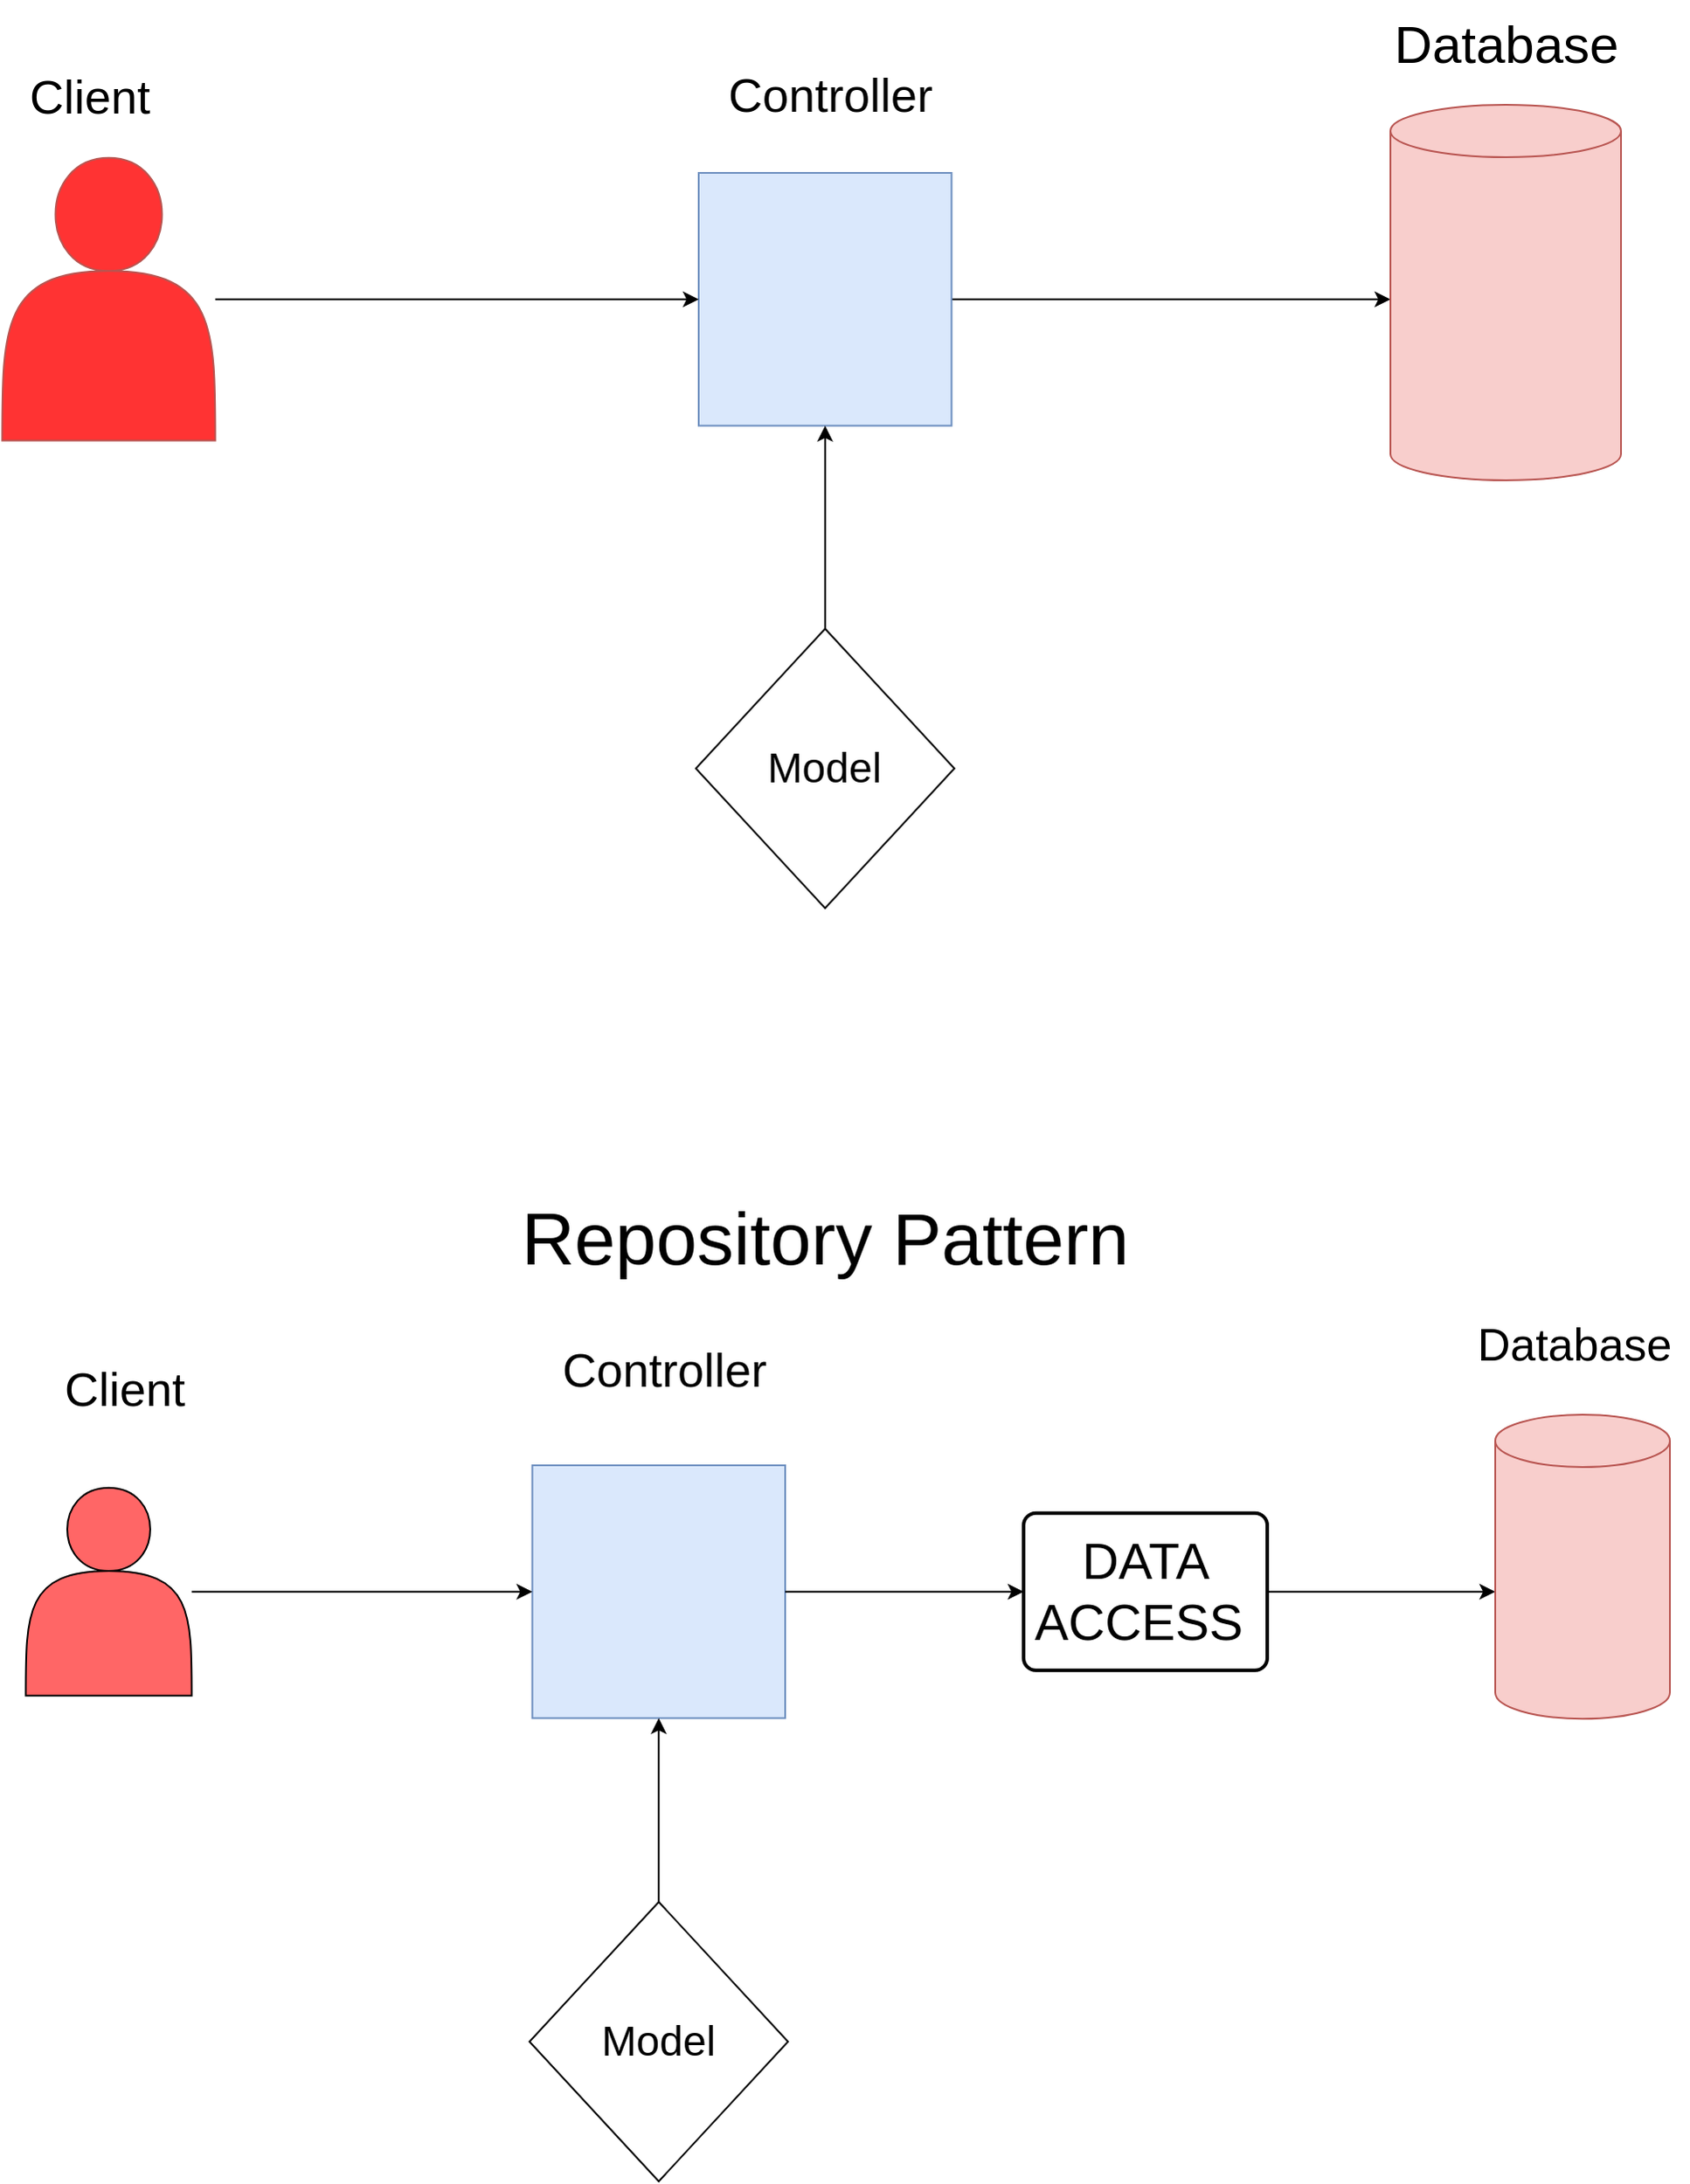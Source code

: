 <mxfile version="22.1.7" type="github">
  <diagram name="Page-1" id="7PWV_ERbkC8a1aegsN7r">
    <mxGraphModel dx="1036" dy="620" grid="1" gridSize="10" guides="1" tooltips="1" connect="1" arrows="1" fold="1" page="1" pageScale="1" pageWidth="827" pageHeight="1169" math="0" shadow="0">
      <root>
        <mxCell id="0" />
        <mxCell id="1" parent="0" />
        <mxCell id="lrMJbKnAxn5xJwb86Pl5-3" style="edgeStyle=orthogonalEdgeStyle;rounded=0;orthogonalLoop=1;jettySize=auto;html=1;" edge="1" parent="1" source="lrMJbKnAxn5xJwb86Pl5-1" target="lrMJbKnAxn5xJwb86Pl5-2">
          <mxGeometry relative="1" as="geometry">
            <Array as="points">
              <mxPoint x="610" y="251" />
              <mxPoint x="610" y="251" />
            </Array>
          </mxGeometry>
        </mxCell>
        <mxCell id="lrMJbKnAxn5xJwb86Pl5-1" value="" style="whiteSpace=wrap;html=1;aspect=fixed;fillColor=#dae8fc;strokeColor=#6c8ebf;" vertex="1" parent="1">
          <mxGeometry x="414" y="179" width="144.75" height="144.75" as="geometry" />
        </mxCell>
        <mxCell id="lrMJbKnAxn5xJwb86Pl5-2" value="" style="shape=cylinder3;whiteSpace=wrap;html=1;boundedLbl=1;backgroundOutline=1;size=15;fillColor=#f8cecc;strokeColor=#b85450;" vertex="1" parent="1">
          <mxGeometry x="810" y="140" width="132" height="215" as="geometry" />
        </mxCell>
        <mxCell id="lrMJbKnAxn5xJwb86Pl5-5" style="edgeStyle=orthogonalEdgeStyle;rounded=0;orthogonalLoop=1;jettySize=auto;html=1;entryX=0;entryY=0.5;entryDx=0;entryDy=0;" edge="1" parent="1" source="lrMJbKnAxn5xJwb86Pl5-4" target="lrMJbKnAxn5xJwb86Pl5-1">
          <mxGeometry relative="1" as="geometry" />
        </mxCell>
        <mxCell id="lrMJbKnAxn5xJwb86Pl5-4" value="" style="shape=actor;whiteSpace=wrap;html=1;fillColor=#FF3333;strokeColor=#B85450;" vertex="1" parent="1">
          <mxGeometry x="15.25" y="170.43" width="122" height="161.88" as="geometry" />
        </mxCell>
        <mxCell id="lrMJbKnAxn5xJwb86Pl5-6" value="Client" style="text;html=1;align=center;verticalAlign=middle;resizable=0;points=[];autosize=1;strokeColor=none;fillColor=none;fontSize=27;" vertex="1" parent="1">
          <mxGeometry x="20" y="111" width="90" height="50" as="geometry" />
        </mxCell>
        <mxCell id="lrMJbKnAxn5xJwb86Pl5-7" value="Controller" style="text;html=1;align=center;verticalAlign=middle;resizable=0;points=[];autosize=1;strokeColor=none;fillColor=none;fontSize=27;" vertex="1" parent="1">
          <mxGeometry x="418.75" y="110" width="140" height="50" as="geometry" />
        </mxCell>
        <mxCell id="lrMJbKnAxn5xJwb86Pl5-9" style="edgeStyle=orthogonalEdgeStyle;rounded=0;orthogonalLoop=1;jettySize=auto;html=1;" edge="1" parent="1" source="lrMJbKnAxn5xJwb86Pl5-8" target="lrMJbKnAxn5xJwb86Pl5-1">
          <mxGeometry relative="1" as="geometry" />
        </mxCell>
        <mxCell id="lrMJbKnAxn5xJwb86Pl5-8" value="&lt;font style=&quot;font-size: 24px;&quot;&gt;Model&lt;/font&gt;" style="rhombus;whiteSpace=wrap;html=1;" vertex="1" parent="1">
          <mxGeometry x="412.37" y="440" width="148" height="160" as="geometry" />
        </mxCell>
        <mxCell id="lrMJbKnAxn5xJwb86Pl5-10" value="Database" style="text;html=1;align=center;verticalAlign=middle;resizable=0;points=[];autosize=1;strokeColor=none;fillColor=none;fontSize=30;" vertex="1" parent="1">
          <mxGeometry x="801" y="80" width="150" height="50" as="geometry" />
        </mxCell>
        <mxCell id="lrMJbKnAxn5xJwb86Pl5-11" value="Repository Pattern" style="text;html=1;align=center;verticalAlign=middle;resizable=0;points=[];autosize=1;strokeColor=none;fillColor=none;fontSize=42;" vertex="1" parent="1">
          <mxGeometry x="301.37" y="760" width="370" height="60" as="geometry" />
        </mxCell>
        <mxCell id="lrMJbKnAxn5xJwb86Pl5-12" style="edgeStyle=orthogonalEdgeStyle;rounded=0;orthogonalLoop=1;jettySize=auto;html=1;" edge="1" parent="1" source="lrMJbKnAxn5xJwb86Pl5-21" target="lrMJbKnAxn5xJwb86Pl5-14">
          <mxGeometry relative="1" as="geometry">
            <Array as="points">
              <mxPoint x="598.75" y="991" />
              <mxPoint x="598.75" y="991" />
            </Array>
          </mxGeometry>
        </mxCell>
        <mxCell id="lrMJbKnAxn5xJwb86Pl5-13" value="" style="whiteSpace=wrap;html=1;aspect=fixed;fillColor=#dae8fc;strokeColor=#6c8ebf;" vertex="1" parent="1">
          <mxGeometry x="318.75" y="919" width="144.75" height="144.75" as="geometry" />
        </mxCell>
        <mxCell id="lrMJbKnAxn5xJwb86Pl5-14" value="" style="shape=cylinder3;whiteSpace=wrap;html=1;boundedLbl=1;backgroundOutline=1;size=15;fillColor=#f8cecc;strokeColor=#b85450;" vertex="1" parent="1">
          <mxGeometry x="870" y="890" width="100" height="174.12" as="geometry" />
        </mxCell>
        <mxCell id="lrMJbKnAxn5xJwb86Pl5-15" style="edgeStyle=orthogonalEdgeStyle;rounded=0;orthogonalLoop=1;jettySize=auto;html=1;entryX=0;entryY=0.5;entryDx=0;entryDy=0;" edge="1" parent="1" source="lrMJbKnAxn5xJwb86Pl5-16" target="lrMJbKnAxn5xJwb86Pl5-13">
          <mxGeometry relative="1" as="geometry" />
        </mxCell>
        <mxCell id="lrMJbKnAxn5xJwb86Pl5-16" value="" style="shape=actor;whiteSpace=wrap;html=1;shadow=0;gradientColor=none;fillColor=#FF6666;" vertex="1" parent="1">
          <mxGeometry x="28.75" y="931.88" width="95" height="119" as="geometry" />
        </mxCell>
        <mxCell id="lrMJbKnAxn5xJwb86Pl5-17" value="Client" style="text;html=1;align=center;verticalAlign=middle;resizable=0;points=[];autosize=1;strokeColor=none;fillColor=none;fontSize=27;" vertex="1" parent="1">
          <mxGeometry x="39.75" y="851" width="90" height="50" as="geometry" />
        </mxCell>
        <mxCell id="lrMJbKnAxn5xJwb86Pl5-18" value="Controller" style="text;html=1;align=center;verticalAlign=middle;resizable=0;points=[];autosize=1;strokeColor=none;fillColor=none;fontSize=27;" vertex="1" parent="1">
          <mxGeometry x="323.5" y="840" width="140" height="50" as="geometry" />
        </mxCell>
        <mxCell id="lrMJbKnAxn5xJwb86Pl5-24" style="edgeStyle=orthogonalEdgeStyle;rounded=0;orthogonalLoop=1;jettySize=auto;html=1;entryX=0.5;entryY=1;entryDx=0;entryDy=0;" edge="1" parent="1" source="lrMJbKnAxn5xJwb86Pl5-20" target="lrMJbKnAxn5xJwb86Pl5-13">
          <mxGeometry relative="1" as="geometry" />
        </mxCell>
        <mxCell id="lrMJbKnAxn5xJwb86Pl5-20" value="&lt;font style=&quot;font-size: 24px;&quot;&gt;Model&lt;/font&gt;" style="rhombus;whiteSpace=wrap;html=1;" vertex="1" parent="1">
          <mxGeometry x="317.13" y="1169" width="148" height="160" as="geometry" />
        </mxCell>
        <mxCell id="lrMJbKnAxn5xJwb86Pl5-23" value="" style="edgeStyle=orthogonalEdgeStyle;rounded=0;orthogonalLoop=1;jettySize=auto;html=1;" edge="1" parent="1" source="lrMJbKnAxn5xJwb86Pl5-13" target="lrMJbKnAxn5xJwb86Pl5-21">
          <mxGeometry relative="1" as="geometry">
            <Array as="points" />
            <mxPoint x="464" y="991" as="sourcePoint" />
            <mxPoint x="740" y="991" as="targetPoint" />
          </mxGeometry>
        </mxCell>
        <mxCell id="lrMJbKnAxn5xJwb86Pl5-21" value="&lt;font style=&quot;font-size: 29px;&quot;&gt;DATA ACCESS&amp;nbsp;&lt;/font&gt;" style="rounded=1;whiteSpace=wrap;html=1;absoluteArcSize=1;arcSize=14;strokeWidth=2;" vertex="1" parent="1">
          <mxGeometry x="600" y="946.38" width="139.5" height="90" as="geometry" />
        </mxCell>
        <mxCell id="lrMJbKnAxn5xJwb86Pl5-25" value="Database" style="text;html=1;align=center;verticalAlign=middle;resizable=0;points=[];autosize=1;strokeColor=none;fillColor=none;fontSize=26;" vertex="1" parent="1">
          <mxGeometry x="850" y="830" width="130" height="40" as="geometry" />
        </mxCell>
      </root>
    </mxGraphModel>
  </diagram>
</mxfile>
